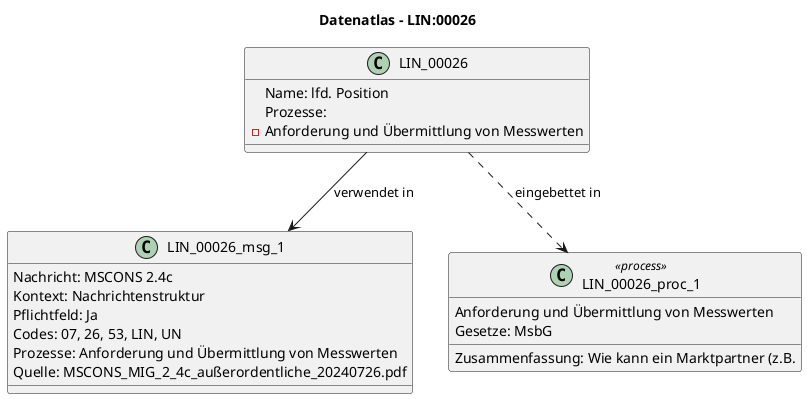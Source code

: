 @startuml
title Datenatlas – LIN:00026
class LIN_00026 {
  Name: lfd. Position
  Prozesse:
    - Anforderung und Übermittlung von Messwerten
}
class LIN_00026_msg_1 {
  Nachricht: MSCONS 2.4c
  Kontext: Nachrichtenstruktur
  Pflichtfeld: Ja
  Codes: 07, 26, 53, LIN, UN
  Prozesse: Anforderung und Übermittlung von Messwerten
  Quelle: MSCONS_MIG_2_4c_außerordentliche_20240726.pdf
}
LIN_00026 --> LIN_00026_msg_1 : verwendet in
class LIN_00026_proc_1 <<process>> {
  Anforderung und Übermittlung von Messwerten
  Gesetze: MsbG
  Zusammenfassung: Wie kann ein Marktpartner (z.B.
}
LIN_00026 ..> LIN_00026_proc_1 : eingebettet in
@enduml